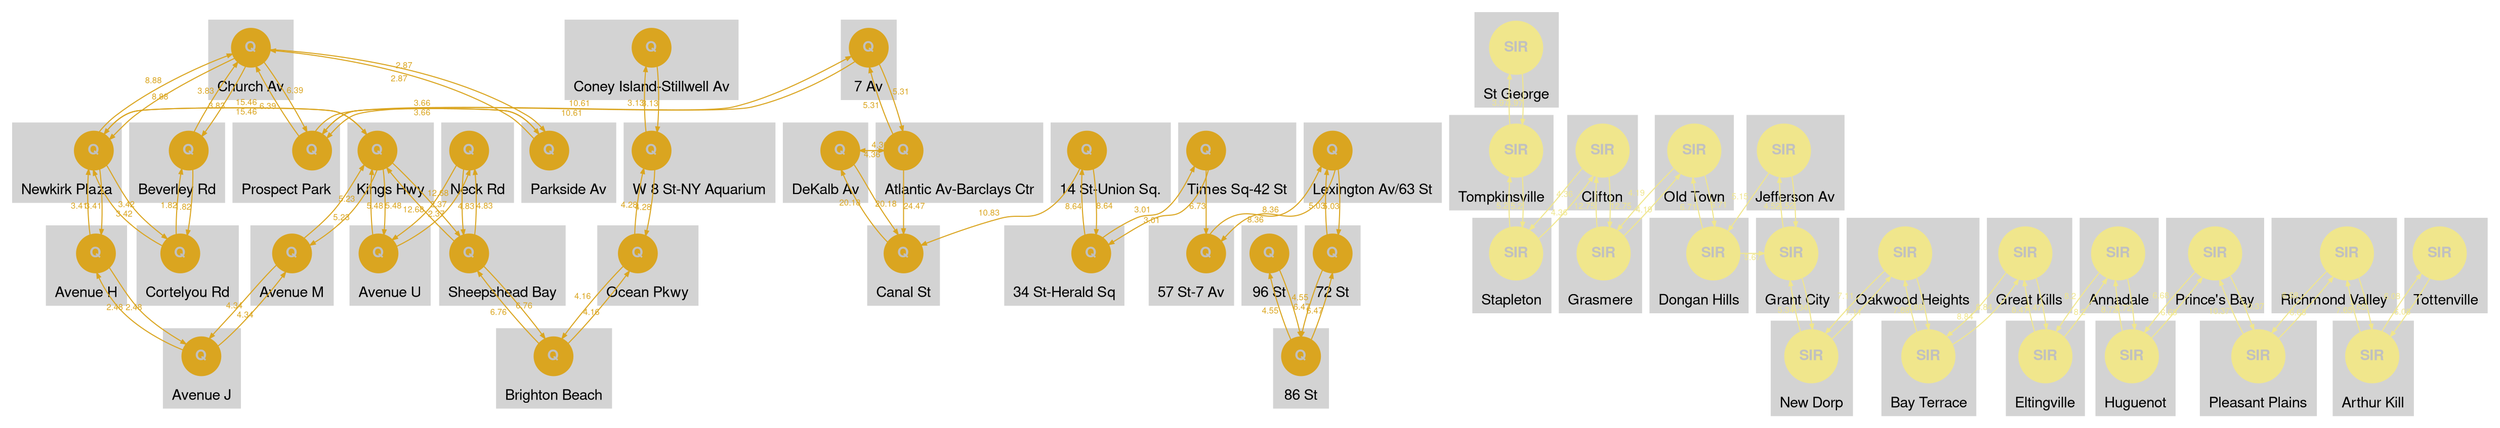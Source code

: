 
digraph G {
	fontname="Helvetica,Arial,sans-serif";
	node [fontname="Helvetica,Arial,sans-serif bold" labelloc="c" shape="circle"];
	edge [fontname="Helvetica,Arial,sans-serif" fontsize=8 arrowsize=0.5];
  
  subgraph cluster_41 {
    style=filled;
		color=lightgrey;
		labelloc="b";
		node [style=filled];
    node [label="Q" color=goldenrod, fontcolor=gray]"41_Q";
		label = "7 Av";
	}

  subgraph cluster_44 {
    style=filled;
		color=lightgrey;
		labelloc="b";
		node [style=filled];
    node [label="Q" color=goldenrod, fontcolor=gray]"44_Q";
		label = "Church Av";
	}

  subgraph cluster_47 {
    style=filled;
		color=lightgrey;
		labelloc="b";
		node [style=filled];
    node [label="Q" color=goldenrod, fontcolor=gray]"47_Q";
		label = "Newkirk Plaza";
	}

  subgraph cluster_51 {
    style=filled;
		color=lightgrey;
		labelloc="b";
		node [style=filled];
    node [label="Q" color=goldenrod, fontcolor=gray]"51_Q";
		label = "Kings Hwy";
	}

  subgraph cluster_54 {
    style=filled;
		color=lightgrey;
		labelloc="b";
		node [style=filled];
    node [label="Q" color=goldenrod, fontcolor=gray]"54_Q";
		label = "Sheepshead Bay";
	}

  subgraph cluster_55 {
    style=filled;
		color=lightgrey;
		labelloc="b";
		node [style=filled];
    node [label="Q" color=goldenrod, fontcolor=gray]"55_Q";
		label = "Brighton Beach";
	}

  subgraph cluster_26 {
    style=filled;
		color=lightgrey;
		labelloc="b";
		node [style=filled];
    node [label="Q" color=goldenrod, fontcolor=gray]"26_Q";
		label = "DeKalb Av";
	}

  subgraph cluster_42 {
    style=filled;
		color=lightgrey;
		labelloc="b";
		node [style=filled];
    node [label="Q" color=goldenrod, fontcolor=gray]"42_Q";
		label = "Prospect Park";
	}

  subgraph cluster_58 {
    style=filled;
		color=lightgrey;
		labelloc="b";
		node [style=filled];
    node [label="Q" color=goldenrod, fontcolor=gray]"58_Q";
		label = "Coney Island-Stillwell Av";
	}

  subgraph cluster_27 {
    style=filled;
		color=lightgrey;
		labelloc="b";
		node [style=filled];
    node [label="Q" color=goldenrod, fontcolor=gray]"27_Q";
		label = "Atlantic Av-Barclays Ctr";
	}

  subgraph cluster_57 {
    style=filled;
		color=lightgrey;
		labelloc="b";
		node [style=filled];
    node [label="Q" color=goldenrod, fontcolor=gray]"57_Q";
		label = "W 8 St-NY Aquarium";
	}

  subgraph cluster_223 {
    style=filled;
		color=lightgrey;
		labelloc="b";
		node [style=filled];
    node [label="Q" color=goldenrod, fontcolor=gray]"223_Q";
		label = "Lexington Av/63 St";
	}

  subgraph cluster_117 {
    style=filled;
		color=lightgrey;
		labelloc="b";
		node [style=filled];
    node [label="Q" color=goldenrod, fontcolor=gray]"117_Q";
		label = "14 St-Union Sq.";
	}

  subgraph cluster_11 {
    style=filled;
		color=lightgrey;
		labelloc="b";
		node [style=filled];
    node [label="Q" color=goldenrod, fontcolor=gray]"11_Q";
		label = "Times Sq-42 St";
	}

  subgraph cluster_9 {
    style=filled;
		color=lightgrey;
		labelloc="b";
		node [style=filled];
    node [label="Q" color=goldenrod, fontcolor=gray]"9_Q";
		label = "57 St-7 Av";
	}

  subgraph cluster_12 {
    style=filled;
		color=lightgrey;
		labelloc="b";
		node [style=filled];
    node [label="Q" color=goldenrod, fontcolor=gray]"12_Q";
		label = "34 St-Herald Sq";
	}

  subgraph cluster_43 {
    style=filled;
		color=lightgrey;
		labelloc="b";
		node [style=filled];
    node [label="Q" color=goldenrod, fontcolor=gray]"43_Q";
		label = "Parkside Av";
	}

  subgraph cluster_45 {
    style=filled;
		color=lightgrey;
		labelloc="b";
		node [style=filled];
    node [label="Q" color=goldenrod, fontcolor=gray]"45_Q";
		label = "Beverley Rd";
	}

  subgraph cluster_46 {
    style=filled;
		color=lightgrey;
		labelloc="b";
		node [style=filled];
    node [label="Q" color=goldenrod, fontcolor=gray]"46_Q";
		label = "Cortelyou Rd";
	}

  subgraph cluster_48 {
    style=filled;
		color=lightgrey;
		labelloc="b";
		node [style=filled];
    node [label="Q" color=goldenrod, fontcolor=gray]"48_Q";
		label = "Avenue H";
	}

  subgraph cluster_49 {
    style=filled;
		color=lightgrey;
		labelloc="b";
		node [style=filled];
    node [label="Q" color=goldenrod, fontcolor=gray]"49_Q";
		label = "Avenue J";
	}

  subgraph cluster_50 {
    style=filled;
		color=lightgrey;
		labelloc="b";
		node [style=filled];
    node [label="Q" color=goldenrod, fontcolor=gray]"50_Q";
		label = "Avenue M";
	}

  subgraph cluster_52 {
    style=filled;
		color=lightgrey;
		labelloc="b";
		node [style=filled];
    node [label="Q" color=goldenrod, fontcolor=gray]"52_Q";
		label = "Avenue U";
	}

  subgraph cluster_53 {
    style=filled;
		color=lightgrey;
		labelloc="b";
		node [style=filled];
    node [label="Q" color=goldenrod, fontcolor=gray]"53_Q";
		label = "Neck Rd";
	}

  subgraph cluster_56 {
    style=filled;
		color=lightgrey;
		labelloc="b";
		node [style=filled];
    node [label="Q" color=goldenrod, fontcolor=gray]"56_Q";
		label = "Ocean Pkwy";
	}

  subgraph cluster_475 {
    style=filled;
		color=lightgrey;
		labelloc="b";
		node [style=filled];
    node [label="Q" color=goldenrod, fontcolor=gray]"475_Q";
		label = "96 St";
	}

  subgraph cluster_476 {
    style=filled;
		color=lightgrey;
		labelloc="b";
		node [style=filled];
    node [label="Q" color=goldenrod, fontcolor=gray]"476_Q";
		label = "86 St";
	}

  subgraph cluster_477 {
    style=filled;
		color=lightgrey;
		labelloc="b";
		node [style=filled];
    node [label="Q" color=goldenrod, fontcolor=gray]"477_Q";
		label = "72 St";
	}

  subgraph cluster_18 {
    style=filled;
		color=lightgrey;
		labelloc="b";
		node [style=filled];
    node [label="Q" color=goldenrod, fontcolor=gray]"18_Q";
		label = "Canal St";
	}

  subgraph cluster_501 {
    style=filled;
		color=lightgrey;
		labelloc="b";
		node [style=filled];
    node [label="SIR" color=khaki, fontcolor=gray]"501_SIR";
		label = "St George";
	}

  subgraph cluster_502 {
    style=filled;
		color=lightgrey;
		labelloc="b";
		node [style=filled];
    node [label="SIR" color=khaki, fontcolor=gray]"502_SIR";
		label = "Tompkinsville";
	}

  subgraph cluster_503 {
    style=filled;
		color=lightgrey;
		labelloc="b";
		node [style=filled];
    node [label="SIR" color=khaki, fontcolor=gray]"503_SIR";
		label = "Stapleton";
	}

  subgraph cluster_504 {
    style=filled;
		color=lightgrey;
		labelloc="b";
		node [style=filled];
    node [label="SIR" color=khaki, fontcolor=gray]"504_SIR";
		label = "Clifton";
	}

  subgraph cluster_505 {
    style=filled;
		color=lightgrey;
		labelloc="b";
		node [style=filled];
    node [label="SIR" color=khaki, fontcolor=gray]"505_SIR";
		label = "Grasmere";
	}

  subgraph cluster_506 {
    style=filled;
		color=lightgrey;
		labelloc="b";
		node [style=filled];
    node [label="SIR" color=khaki, fontcolor=gray]"506_SIR";
		label = "Old Town";
	}

  subgraph cluster_507 {
    style=filled;
		color=lightgrey;
		labelloc="b";
		node [style=filled];
    node [label="SIR" color=khaki, fontcolor=gray]"507_SIR";
		label = "Dongan Hills";
	}

  subgraph cluster_508 {
    style=filled;
		color=lightgrey;
		labelloc="b";
		node [style=filled];
    node [label="SIR" color=khaki, fontcolor=gray]"508_SIR";
		label = "Jefferson Av";
	}

  subgraph cluster_509 {
    style=filled;
		color=lightgrey;
		labelloc="b";
		node [style=filled];
    node [label="SIR" color=khaki, fontcolor=gray]"509_SIR";
		label = "Grant City";
	}

  subgraph cluster_510 {
    style=filled;
		color=lightgrey;
		labelloc="b";
		node [style=filled];
    node [label="SIR" color=khaki, fontcolor=gray]"510_SIR";
		label = "New Dorp";
	}

  subgraph cluster_511 {
    style=filled;
		color=lightgrey;
		labelloc="b";
		node [style=filled];
    node [label="SIR" color=khaki, fontcolor=gray]"511_SIR";
		label = "Oakwood Heights";
	}

  subgraph cluster_512 {
    style=filled;
		color=lightgrey;
		labelloc="b";
		node [style=filled];
    node [label="SIR" color=khaki, fontcolor=gray]"512_SIR";
		label = "Bay Terrace";
	}

  subgraph cluster_513 {
    style=filled;
		color=lightgrey;
		labelloc="b";
		node [style=filled];
    node [label="SIR" color=khaki, fontcolor=gray]"513_SIR";
		label = "Great Kills";
	}

  subgraph cluster_514 {
    style=filled;
		color=lightgrey;
		labelloc="b";
		node [style=filled];
    node [label="SIR" color=khaki, fontcolor=gray]"514_SIR";
		label = "Eltingville";
	}

  subgraph cluster_515 {
    style=filled;
		color=lightgrey;
		labelloc="b";
		node [style=filled];
    node [label="SIR" color=khaki, fontcolor=gray]"515_SIR";
		label = "Annadale";
	}

  subgraph cluster_516 {
    style=filled;
		color=lightgrey;
		labelloc="b";
		node [style=filled];
    node [label="SIR" color=khaki, fontcolor=gray]"516_SIR";
		label = "Huguenot";
	}

  subgraph cluster_517 {
    style=filled;
		color=lightgrey;
		labelloc="b";
		node [style=filled];
    node [label="SIR" color=khaki, fontcolor=gray]"517_SIR";
		label = "Prince's Bay";
	}

  subgraph cluster_518 {
    style=filled;
		color=lightgrey;
		labelloc="b";
		node [style=filled];
    node [label="SIR" color=khaki, fontcolor=gray]"518_SIR";
		label = "Pleasant Plains";
	}

  subgraph cluster_519 {
    style=filled;
		color=lightgrey;
		labelloc="b";
		node [style=filled];
    node [label="SIR" color=khaki, fontcolor=gray]"519_SIR";
		label = "Richmond Valley";
	}

  subgraph cluster_522 {
    style=filled;
		color=lightgrey;
		labelloc="b";
		node [style=filled];
    node [label="SIR" color=khaki, fontcolor=gray]"522_SIR";
		label = "Tottenville";
	}

  subgraph cluster_523 {
    style=filled;
		color=lightgrey;
		labelloc="b";
		node [style=filled];
    node [label="SIR" color=khaki, fontcolor=gray]"523_SIR";
		label = "Arthur Kill";
	}

  "41_Q" -> "27_Q"[xlabel=5.31, color=goldenrod fontcolor=goldenrod fontsize=8 arrowsize=0.5];
	"41_Q" -> "42_Q"[xlabel=10.61, color=goldenrod fontcolor=goldenrod fontsize=8 arrowsize=0.5];
	"44_Q" -> "42_Q"[xlabel=6.39, color=goldenrod fontcolor=goldenrod fontsize=8 arrowsize=0.5];
	"44_Q" -> "43_Q"[xlabel=2.87, color=goldenrod fontcolor=goldenrod fontsize=8 arrowsize=0.5];
	"44_Q" -> "47_Q"[xlabel=8.88, color=goldenrod fontcolor=goldenrod fontsize=8 arrowsize=0.5];
	"44_Q" -> "45_Q"[xlabel=3.83, color=goldenrod fontcolor=goldenrod fontsize=8 arrowsize=0.5];
	"47_Q" -> "44_Q"[xlabel=8.88, color=goldenrod fontcolor=goldenrod fontsize=8 arrowsize=0.5];
	"47_Q" -> "46_Q"[xlabel=3.42, color=goldenrod fontcolor=goldenrod fontsize=8 arrowsize=0.5];
	"47_Q" -> "48_Q"[xlabel=3.41, color=goldenrod fontcolor=goldenrod fontsize=8 arrowsize=0.5];
	"47_Q" -> "51_Q"[xlabel=15.46, color=goldenrod fontcolor=goldenrod fontsize=8 arrowsize=0.5];
	"51_Q" -> "50_Q"[xlabel=5.23, color=goldenrod fontcolor=goldenrod fontsize=8 arrowsize=0.5];
	"51_Q" -> "47_Q"[xlabel=15.46, color=goldenrod fontcolor=goldenrod fontsize=8 arrowsize=0.5];
	"51_Q" -> "54_Q"[xlabel=12.68, color=goldenrod fontcolor=goldenrod fontsize=8 arrowsize=0.5];
	"51_Q" -> "52_Q"[xlabel=5.48, color=goldenrod fontcolor=goldenrod fontsize=8 arrowsize=0.5];
	"54_Q" -> "51_Q"[xlabel=12.68, color=goldenrod fontcolor=goldenrod fontsize=8 arrowsize=0.5];
	"54_Q" -> "53_Q"[xlabel=4.83, color=goldenrod fontcolor=goldenrod fontsize=8 arrowsize=0.5];
	"54_Q" -> "55_Q"[xlabel=6.76, color=goldenrod fontcolor=goldenrod fontsize=8 arrowsize=0.5];
	"55_Q" -> "54_Q"[xlabel=6.76, color=goldenrod fontcolor=goldenrod fontsize=8 arrowsize=0.5];
	"55_Q" -> "56_Q"[xlabel=4.16, color=goldenrod fontcolor=goldenrod fontsize=8 arrowsize=0.5];
	"26_Q" -> "27_Q"[xlabel=4.36, color=goldenrod fontcolor=goldenrod fontsize=8 arrowsize=0.5];
	"26_Q" -> "18_Q"[xlabel=20.18, color=goldenrod fontcolor=goldenrod fontsize=8 arrowsize=0.5];
	"42_Q" -> "41_Q"[xlabel=10.61, color=goldenrod fontcolor=goldenrod fontsize=8 arrowsize=0.5];
	"42_Q" -> "43_Q"[xlabel=3.66, color=goldenrod fontcolor=goldenrod fontsize=8 arrowsize=0.5];
	"42_Q" -> "44_Q"[xlabel=6.39, color=goldenrod fontcolor=goldenrod fontsize=8 arrowsize=0.5];
	"58_Q" -> "57_Q"[xlabel=3.13, color=goldenrod fontcolor=goldenrod fontsize=8 arrowsize=0.5];
	"27_Q" -> "41_Q"[xlabel=5.31, color=goldenrod fontcolor=goldenrod fontsize=8 arrowsize=0.5];
	"27_Q" -> "26_Q"[xlabel=4.36, color=goldenrod fontcolor=goldenrod fontsize=8 arrowsize=0.5];
	"27_Q" -> "18_Q"[xlabel=24.47, color=goldenrod fontcolor=goldenrod fontsize=8 arrowsize=0.5];
	"57_Q" -> "58_Q"[xlabel=3.13, color=goldenrod fontcolor=goldenrod fontsize=8 arrowsize=0.5];
	"57_Q" -> "56_Q"[xlabel=4.28, color=goldenrod fontcolor=goldenrod fontsize=8 arrowsize=0.5];
	"223_Q" -> "477_Q"[xlabel=5.03, color=goldenrod fontcolor=goldenrod fontsize=8 arrowsize=0.5];
	"223_Q" -> "9_Q"[xlabel=8.36, color=goldenrod fontcolor=goldenrod fontsize=8 arrowsize=0.5];
	"117_Q" -> "12_Q"[xlabel=8.64, color=goldenrod fontcolor=goldenrod fontsize=8 arrowsize=0.5];
	"117_Q" -> "18_Q"[xlabel=10.83, color=goldenrod fontcolor=goldenrod fontsize=8 arrowsize=0.5];
	"11_Q" -> "12_Q"[xlabel=3.01, color=goldenrod fontcolor=goldenrod fontsize=8 arrowsize=0.5];
	"11_Q" -> "9_Q"[xlabel=6.73, color=goldenrod fontcolor=goldenrod fontsize=8 arrowsize=0.5];
	"9_Q" -> "223_Q"[xlabel=8.36, color=goldenrod fontcolor=goldenrod fontsize=8 arrowsize=0.5];
	"12_Q" -> "11_Q"[xlabel=3.01, color=goldenrod fontcolor=goldenrod fontsize=8 arrowsize=0.5];
	"12_Q" -> "117_Q"[xlabel=8.64, color=goldenrod fontcolor=goldenrod fontsize=8 arrowsize=0.5];
	"43_Q" -> "42_Q"[xlabel=3.66, color=goldenrod fontcolor=goldenrod fontsize=8 arrowsize=0.5];
	"43_Q" -> "44_Q"[xlabel=2.87, color=goldenrod fontcolor=goldenrod fontsize=8 arrowsize=0.5];
	"45_Q" -> "44_Q"[xlabel=3.83, color=goldenrod fontcolor=goldenrod fontsize=8 arrowsize=0.5];
	"45_Q" -> "46_Q"[xlabel=1.82, color=goldenrod fontcolor=goldenrod fontsize=8 arrowsize=0.5];
	"46_Q" -> "45_Q"[xlabel=1.82, color=goldenrod fontcolor=goldenrod fontsize=8 arrowsize=0.5];
	"46_Q" -> "47_Q"[xlabel=3.42, color=goldenrod fontcolor=goldenrod fontsize=8 arrowsize=0.5];
	"48_Q" -> "47_Q"[xlabel=3.41, color=goldenrod fontcolor=goldenrod fontsize=8 arrowsize=0.5];
	"48_Q" -> "49_Q"[xlabel=2.48, color=goldenrod fontcolor=goldenrod fontsize=8 arrowsize=0.5];
	"49_Q" -> "48_Q"[xlabel=2.48, color=goldenrod fontcolor=goldenrod fontsize=8 arrowsize=0.5];
	"49_Q" -> "50_Q"[xlabel=4.34, color=goldenrod fontcolor=goldenrod fontsize=8 arrowsize=0.5];
	"50_Q" -> "49_Q"[xlabel=4.34, color=goldenrod fontcolor=goldenrod fontsize=8 arrowsize=0.5];
	"50_Q" -> "51_Q"[xlabel=5.23, color=goldenrod fontcolor=goldenrod fontsize=8 arrowsize=0.5];
	"52_Q" -> "51_Q"[xlabel=5.48, color=goldenrod fontcolor=goldenrod fontsize=8 arrowsize=0.5];
	"52_Q" -> "53_Q"[xlabel=2.37, color=goldenrod fontcolor=goldenrod fontsize=8 arrowsize=0.5];
	"53_Q" -> "52_Q"[xlabel=2.37, color=goldenrod fontcolor=goldenrod fontsize=8 arrowsize=0.5];
	"53_Q" -> "54_Q"[xlabel=4.83, color=goldenrod fontcolor=goldenrod fontsize=8 arrowsize=0.5];
	"56_Q" -> "55_Q"[xlabel=4.16, color=goldenrod fontcolor=goldenrod fontsize=8 arrowsize=0.5];
	"56_Q" -> "57_Q"[xlabel=4.28, color=goldenrod fontcolor=goldenrod fontsize=8 arrowsize=0.5];
	"475_Q" -> "476_Q"[xlabel=4.55, color=goldenrod fontcolor=goldenrod fontsize=8 arrowsize=0.5];
	"476_Q" -> "475_Q"[xlabel=4.55, color=goldenrod fontcolor=goldenrod fontsize=8 arrowsize=0.5];
	"476_Q" -> "477_Q"[xlabel=6.47, color=goldenrod fontcolor=goldenrod fontsize=8 arrowsize=0.5];
	"477_Q" -> "476_Q"[xlabel=6.47, color=goldenrod fontcolor=goldenrod fontsize=8 arrowsize=0.5];
	"477_Q" -> "223_Q"[xlabel=5.03, color=goldenrod fontcolor=goldenrod fontsize=8 arrowsize=0.5];
	"18_Q" -> "26_Q"[xlabel=20.18, color=goldenrod fontcolor=goldenrod fontsize=8 arrowsize=0.5];
	"501_SIR" -> "502_SIR"[xlabel=3.97, color=khaki fontcolor=khaki fontsize=8 arrowsize=0.5];
	"502_SIR" -> "501_SIR"[xlabel=3.97, color=khaki fontcolor=khaki fontsize=8 arrowsize=0.5];
	"502_SIR" -> "503_SIR"[xlabel=5.2, color=khaki fontcolor=khaki fontsize=8 arrowsize=0.5];
	"503_SIR" -> "502_SIR"[xlabel=5.2, color=khaki fontcolor=khaki fontsize=8 arrowsize=0.5];
	"503_SIR" -> "504_SIR"[xlabel=4.36, color=khaki fontcolor=khaki fontsize=8 arrowsize=0.5];
	"504_SIR" -> "503_SIR"[xlabel=4.36, color=khaki fontcolor=khaki fontsize=8 arrowsize=0.5];
	"504_SIR" -> "505_SIR"[xlabel=12.75, color=khaki fontcolor=khaki fontsize=8 arrowsize=0.5];
	"505_SIR" -> "504_SIR"[xlabel=12.75, color=khaki fontcolor=khaki fontsize=8 arrowsize=0.5];
	"505_SIR" -> "506_SIR"[xlabel=4.19, color=khaki fontcolor=khaki fontsize=8 arrowsize=0.5];
	"506_SIR" -> "505_SIR"[xlabel=4.19, color=khaki fontcolor=khaki fontsize=8 arrowsize=0.5];
	"506_SIR" -> "507_SIR"[xlabel=6.71, color=khaki fontcolor=khaki fontsize=8 arrowsize=0.5];
	"507_SIR" -> "506_SIR"[xlabel=6.71, color=khaki fontcolor=khaki fontsize=8 arrowsize=0.5];
	"507_SIR" -> "509_SIR"[xlabel=9.67, color=khaki fontcolor=khaki fontsize=8 arrowsize=0.5];
	"508_SIR" -> "507_SIR"[xlabel=5.15, color=khaki fontcolor=khaki fontsize=8 arrowsize=0.5];
	"508_SIR" -> "509_SIR"[xlabel=4.52, color=khaki fontcolor=khaki fontsize=8 arrowsize=0.5];
	"509_SIR" -> "508_SIR"[xlabel=4.52, color=khaki fontcolor=khaki fontsize=8 arrowsize=0.5];
	"509_SIR" -> "510_SIR"[xlabel=5.34, color=khaki fontcolor=khaki fontsize=8 arrowsize=0.5];
	"510_SIR" -> "509_SIR"[xlabel=5.34, color=khaki fontcolor=khaki fontsize=8 arrowsize=0.5];
	"510_SIR" -> "511_SIR"[xlabel=7.11, color=khaki fontcolor=khaki fontsize=8 arrowsize=0.5];
	"511_SIR" -> "510_SIR"[xlabel=7.11, color=khaki fontcolor=khaki fontsize=8 arrowsize=0.5];
	"511_SIR" -> "512_SIR"[xlabel=7.88, color=khaki fontcolor=khaki fontsize=8 arrowsize=0.5];
	"512_SIR" -> "511_SIR"[xlabel=7.88, color=khaki fontcolor=khaki fontsize=8 arrowsize=0.5];
	"512_SIR" -> "513_SIR"[xlabel=8.84, color=khaki fontcolor=khaki fontsize=8 arrowsize=0.5];
	"513_SIR" -> "512_SIR"[xlabel=8.84, color=khaki fontcolor=khaki fontsize=8 arrowsize=0.5];
	"513_SIR" -> "514_SIR"[xlabel=8.47, color=khaki fontcolor=khaki fontsize=8 arrowsize=0.5];
	"514_SIR" -> "513_SIR"[xlabel=8.47, color=khaki fontcolor=khaki fontsize=8 arrowsize=0.5];
	"514_SIR" -> "515_SIR"[xlabel=8.2, color=khaki fontcolor=khaki fontsize=8 arrowsize=0.5];
	"515_SIR" -> "514_SIR"[xlabel=8.2, color=khaki fontcolor=khaki fontsize=8 arrowsize=0.5];
	"515_SIR" -> "516_SIR"[xlabel=8.72, color=khaki fontcolor=khaki fontsize=8 arrowsize=0.5];
	"516_SIR" -> "515_SIR"[xlabel=8.72, color=khaki fontcolor=khaki fontsize=8 arrowsize=0.5];
	"516_SIR" -> "517_SIR"[xlabel=6.68, color=khaki fontcolor=khaki fontsize=8 arrowsize=0.5];
	"517_SIR" -> "516_SIR"[xlabel=6.68, color=khaki fontcolor=khaki fontsize=8 arrowsize=0.5];
	"517_SIR" -> "518_SIR"[xlabel=10.37, color=khaki fontcolor=khaki fontsize=8 arrowsize=0.5];
	"518_SIR" -> "517_SIR"[xlabel=10.37, color=khaki fontcolor=khaki fontsize=8 arrowsize=0.5];
	"518_SIR" -> "519_SIR"[xlabel=6.68, color=khaki fontcolor=khaki fontsize=8 arrowsize=0.5];
	"519_SIR" -> "518_SIR"[xlabel=6.68, color=khaki fontcolor=khaki fontsize=8 arrowsize=0.5];
	"519_SIR" -> "523_SIR"[xlabel=7.65, color=khaki fontcolor=khaki fontsize=8 arrowsize=0.5];
	"522_SIR" -> "523_SIR"[xlabel=6.08, color=khaki fontcolor=khaki fontsize=8 arrowsize=0.5];
	"523_SIR" -> "519_SIR"[xlabel=7.65, color=khaki fontcolor=khaki fontsize=8 arrowsize=0.5];
	"523_SIR" -> "522_SIR"[xlabel=6.08, color=khaki fontcolor=khaki fontsize=8 arrowsize=0.5];

}
